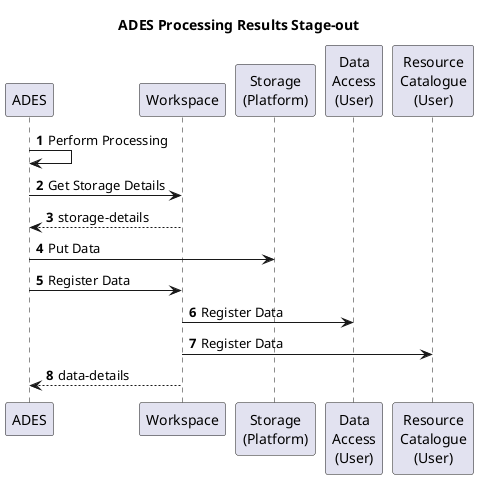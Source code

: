 @startuml
title ADES Processing Results Stage-out

participant ADES as ades order 10
participant Workspace as ws order 20
participant "Storage\n(Platform)" as storage order 30
participant "Data\nAccess\n(User)" as das order 50
participant "Resource\nCatalogue\n(User)" as cat order 60

autonumber
ades -> ades : Perform Processing
ades -> ws : Get Storage Details
ades <-- ws : storage-details
ades -> storage : Put Data
ades -> ws : Register Data
ws -> das : Register Data
ws -> cat : Register Data
ades <-- ws : data-details
@enduml
